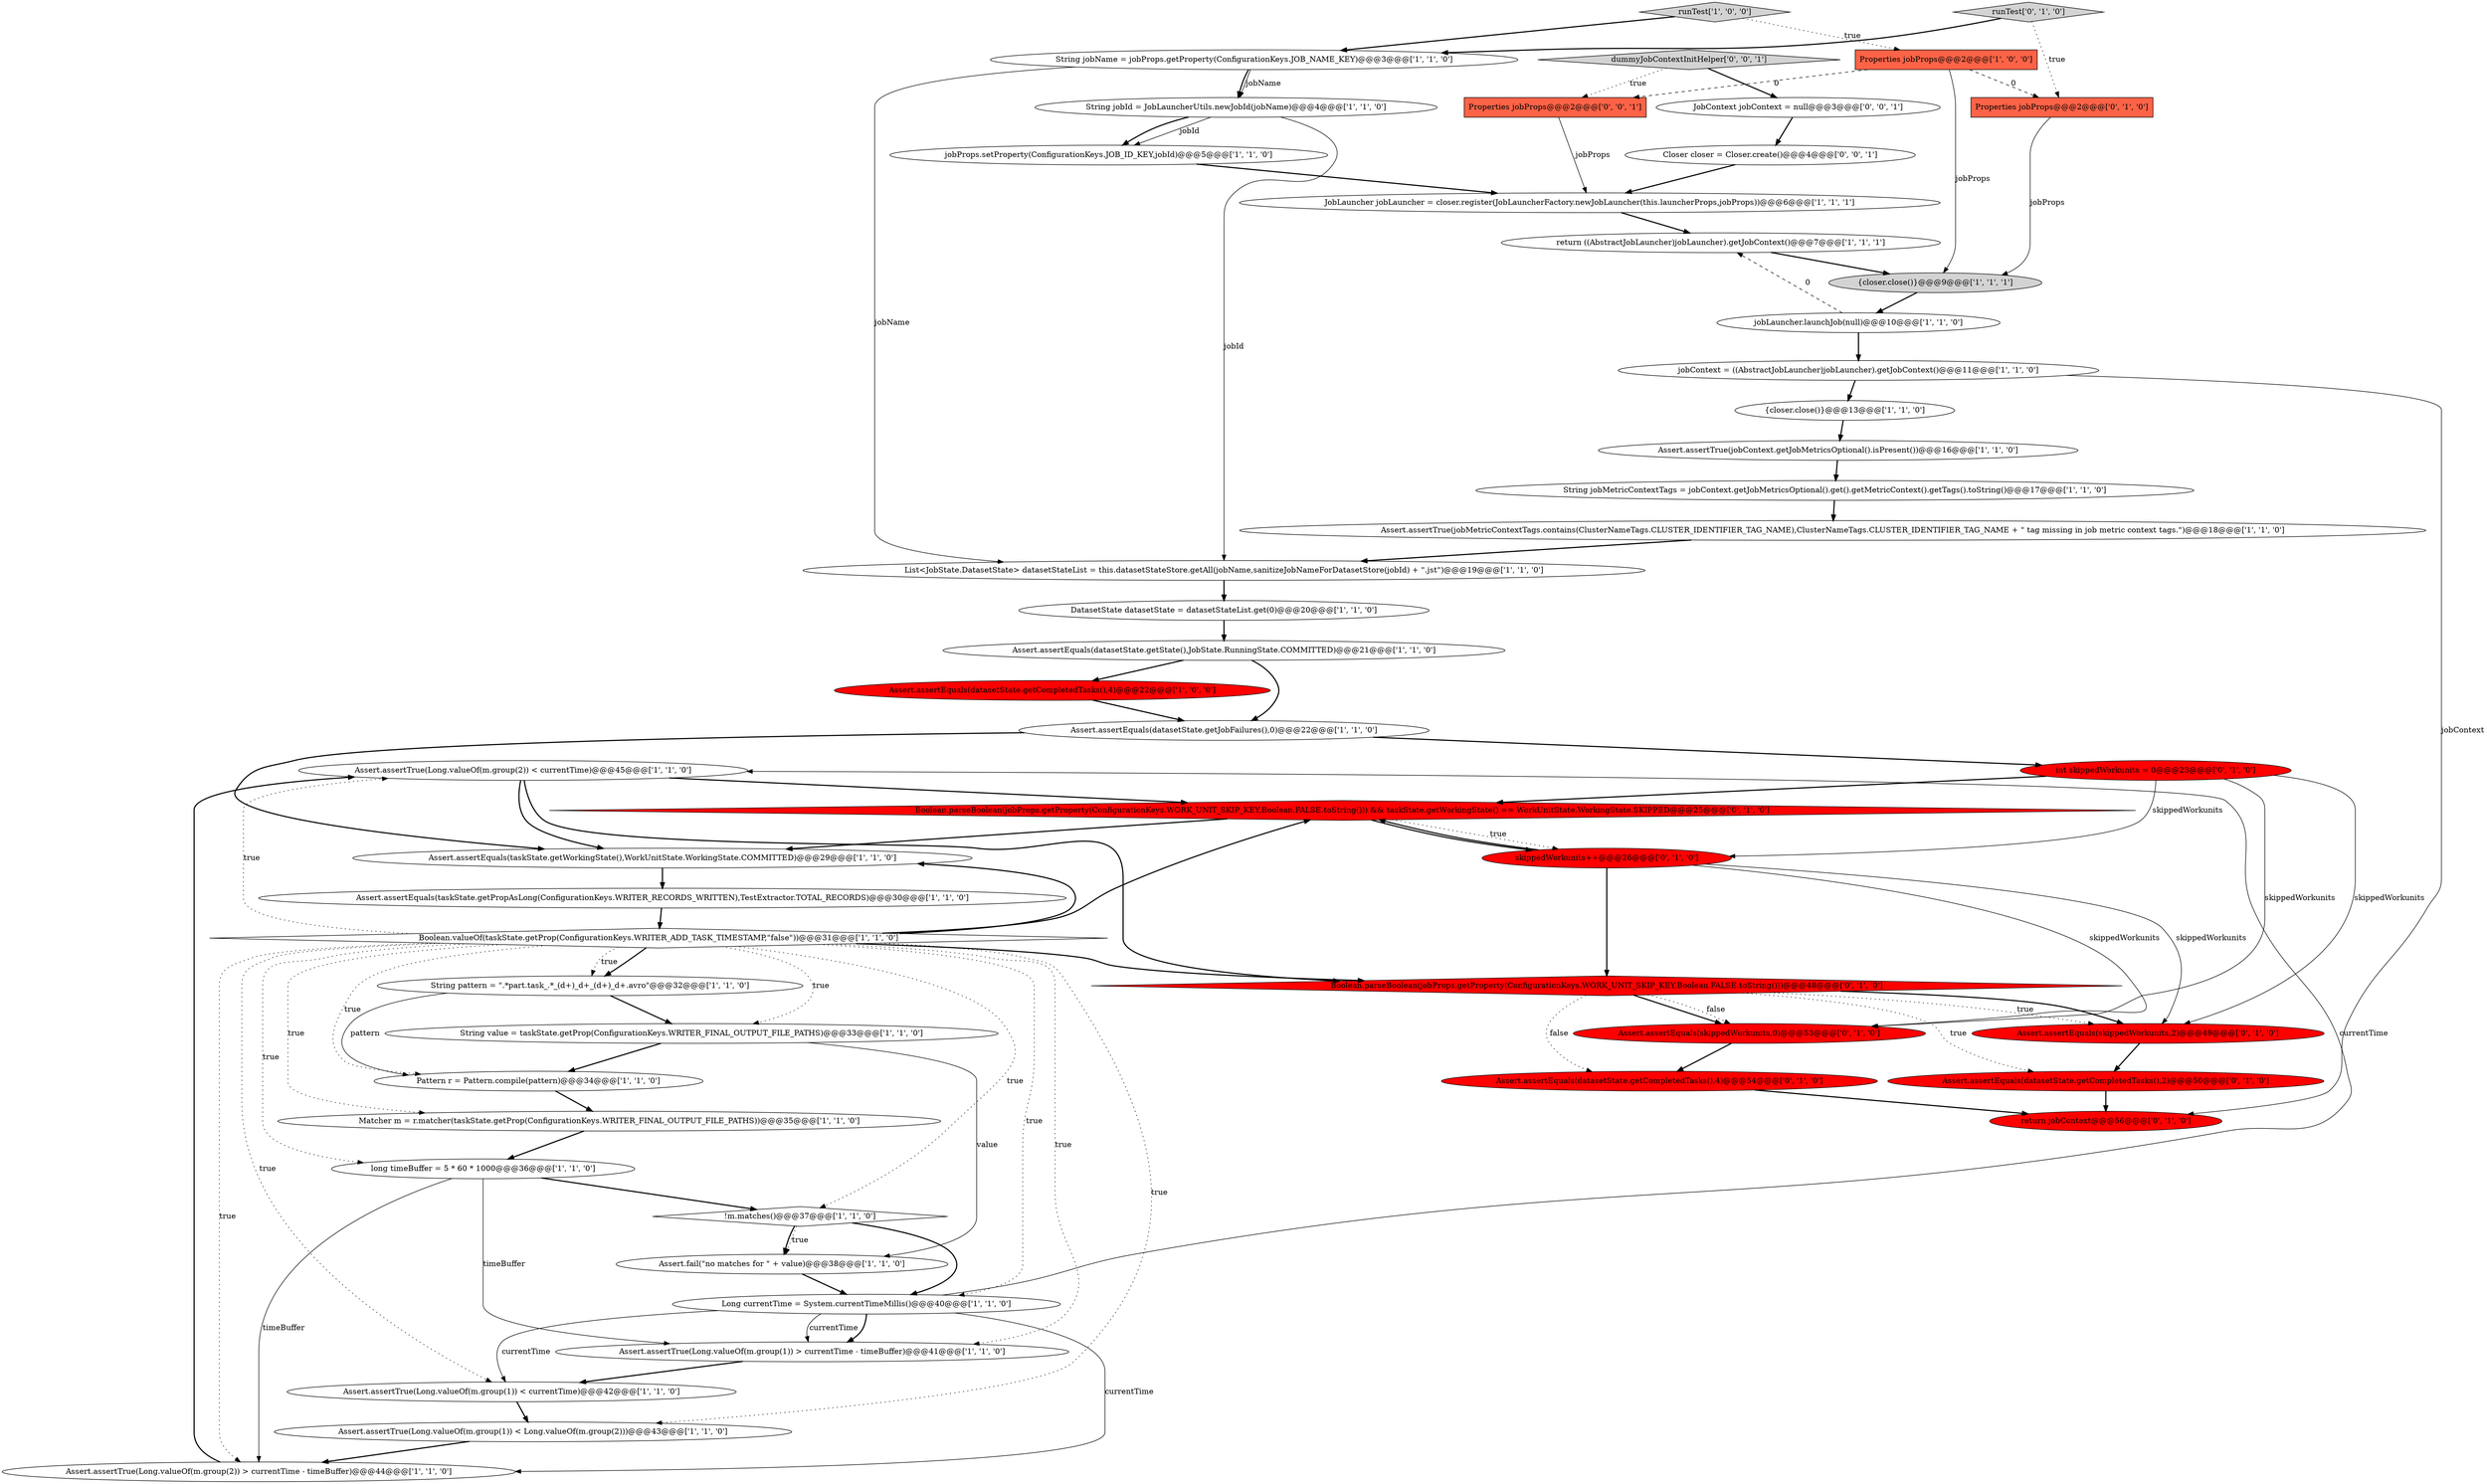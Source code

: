 digraph {
7 [style = filled, label = "Assert.assertTrue(Long.valueOf(m.group(2)) < currentTime)@@@45@@@['1', '1', '0']", fillcolor = white, shape = ellipse image = "AAA0AAABBB1BBB"];
24 [style = filled, label = "jobContext = ((AbstractJobLauncher)jobLauncher).getJobContext()@@@11@@@['1', '1', '0']", fillcolor = white, shape = ellipse image = "AAA0AAABBB1BBB"];
37 [style = filled, label = "Assert.assertEquals(skippedWorkunits,0)@@@53@@@['0', '1', '0']", fillcolor = red, shape = ellipse image = "AAA1AAABBB2BBB"];
38 [style = filled, label = "Boolean.parseBoolean(jobProps.getProperty(ConfigurationKeys.WORK_UNIT_SKIP_KEY,Boolean.FALSE.toString())) && taskState.getWorkingState() == WorkUnitState.WorkingState.SKIPPED@@@25@@@['0', '1', '0']", fillcolor = red, shape = diamond image = "AAA1AAABBB2BBB"];
23 [style = filled, label = "Assert.assertTrue(jobContext.getJobMetricsOptional().isPresent())@@@16@@@['1', '1', '0']", fillcolor = white, shape = ellipse image = "AAA0AAABBB1BBB"];
0 [style = filled, label = "Assert.assertTrue(Long.valueOf(m.group(1)) < currentTime)@@@42@@@['1', '1', '0']", fillcolor = white, shape = ellipse image = "AAA0AAABBB1BBB"];
42 [style = filled, label = "int skippedWorkunits = 0@@@23@@@['0', '1', '0']", fillcolor = red, shape = ellipse image = "AAA1AAABBB2BBB"];
17 [style = filled, label = "Assert.fail(\"no matches for \" + value)@@@38@@@['1', '1', '0']", fillcolor = white, shape = ellipse image = "AAA0AAABBB1BBB"];
6 [style = filled, label = "Assert.assertTrue(jobMetricContextTags.contains(ClusterNameTags.CLUSTER_IDENTIFIER_TAG_NAME),ClusterNameTags.CLUSTER_IDENTIFIER_TAG_NAME + \" tag missing in job metric context tags.\")@@@18@@@['1', '1', '0']", fillcolor = white, shape = ellipse image = "AAA0AAABBB1BBB"];
3 [style = filled, label = "long timeBuffer = 5 * 60 * 1000@@@36@@@['1', '1', '0']", fillcolor = white, shape = ellipse image = "AAA0AAABBB1BBB"];
49 [style = filled, label = "Closer closer = Closer.create()@@@4@@@['0', '0', '1']", fillcolor = white, shape = ellipse image = "AAA0AAABBB3BBB"];
31 [style = filled, label = "Assert.assertEquals(taskState.getPropAsLong(ConfigurationKeys.WRITER_RECORDS_WRITTEN),TestExtractor.TOTAL_RECORDS)@@@30@@@['1', '1', '0']", fillcolor = white, shape = ellipse image = "AAA0AAABBB1BBB"];
46 [style = filled, label = "Properties jobProps@@@2@@@['0', '0', '1']", fillcolor = tomato, shape = box image = "AAA0AAABBB3BBB"];
16 [style = filled, label = "Pattern r = Pattern.compile(pattern)@@@34@@@['1', '1', '0']", fillcolor = white, shape = ellipse image = "AAA0AAABBB1BBB"];
9 [style = filled, label = "JobLauncher jobLauncher = closer.register(JobLauncherFactory.newJobLauncher(this.launcherProps,jobProps))@@@6@@@['1', '1', '1']", fillcolor = white, shape = ellipse image = "AAA0AAABBB1BBB"];
14 [style = filled, label = "Long currentTime = System.currentTimeMillis()@@@40@@@['1', '1', '0']", fillcolor = white, shape = ellipse image = "AAA0AAABBB1BBB"];
44 [style = filled, label = "runTest['0', '1', '0']", fillcolor = lightgray, shape = diamond image = "AAA0AAABBB2BBB"];
25 [style = filled, label = "Assert.assertEquals(taskState.getWorkingState(),WorkUnitState.WorkingState.COMMITTED)@@@29@@@['1', '1', '0']", fillcolor = white, shape = ellipse image = "AAA0AAABBB1BBB"];
4 [style = filled, label = "Properties jobProps@@@2@@@['1', '0', '0']", fillcolor = tomato, shape = box image = "AAA1AAABBB1BBB"];
33 [style = filled, label = "Assert.assertEquals(datasetState.getJobFailures(),0)@@@22@@@['1', '1', '0']", fillcolor = white, shape = ellipse image = "AAA0AAABBB1BBB"];
13 [style = filled, label = "List<JobState.DatasetState> datasetStateList = this.datasetStateStore.getAll(jobName,sanitizeJobNameForDatasetStore(jobId) + \".jst\")@@@19@@@['1', '1', '0']", fillcolor = white, shape = ellipse image = "AAA0AAABBB1BBB"];
32 [style = filled, label = "String jobName = jobProps.getProperty(ConfigurationKeys.JOB_NAME_KEY)@@@3@@@['1', '1', '0']", fillcolor = white, shape = ellipse image = "AAA0AAABBB1BBB"];
11 [style = filled, label = "Boolean.valueOf(taskState.getProp(ConfigurationKeys.WRITER_ADD_TASK_TIMESTAMP,\"false\"))@@@31@@@['1', '1', '0']", fillcolor = white, shape = diamond image = "AAA0AAABBB1BBB"];
45 [style = filled, label = "Assert.assertEquals(datasetState.getCompletedTasks(),2)@@@50@@@['0', '1', '0']", fillcolor = red, shape = ellipse image = "AAA1AAABBB2BBB"];
20 [style = filled, label = "jobProps.setProperty(ConfigurationKeys.JOB_ID_KEY,jobId)@@@5@@@['1', '1', '0']", fillcolor = white, shape = ellipse image = "AAA0AAABBB1BBB"];
43 [style = filled, label = "Boolean.parseBoolean(jobProps.getProperty(ConfigurationKeys.WORK_UNIT_SKIP_KEY,Boolean.FALSE.toString()))@@@48@@@['0', '1', '0']", fillcolor = red, shape = diamond image = "AAA1AAABBB2BBB"];
35 [style = filled, label = "Assert.assertEquals(datasetState.getCompletedTasks(),4)@@@54@@@['0', '1', '0']", fillcolor = red, shape = ellipse image = "AAA1AAABBB2BBB"];
29 [style = filled, label = "Matcher m = r.matcher(taskState.getProp(ConfigurationKeys.WRITER_FINAL_OUTPUT_FILE_PATHS))@@@35@@@['1', '1', '0']", fillcolor = white, shape = ellipse image = "AAA0AAABBB1BBB"];
10 [style = filled, label = "Assert.assertTrue(Long.valueOf(m.group(2)) > currentTime - timeBuffer)@@@44@@@['1', '1', '0']", fillcolor = white, shape = ellipse image = "AAA0AAABBB1BBB"];
1 [style = filled, label = "runTest['1', '0', '0']", fillcolor = lightgray, shape = diamond image = "AAA0AAABBB1BBB"];
34 [style = filled, label = "!m.matches()@@@37@@@['1', '1', '0']", fillcolor = white, shape = diamond image = "AAA0AAABBB1BBB"];
30 [style = filled, label = "return ((AbstractJobLauncher)jobLauncher).getJobContext()@@@7@@@['1', '1', '1']", fillcolor = white, shape = ellipse image = "AAA0AAABBB1BBB"];
8 [style = filled, label = "Assert.assertTrue(Long.valueOf(m.group(1)) > currentTime - timeBuffer)@@@41@@@['1', '1', '0']", fillcolor = white, shape = ellipse image = "AAA0AAABBB1BBB"];
48 [style = filled, label = "JobContext jobContext = null@@@3@@@['0', '0', '1']", fillcolor = white, shape = ellipse image = "AAA0AAABBB3BBB"];
22 [style = filled, label = "String pattern = \".*part.task_.*_(\d+)_\d+_(\d+)_\d+.avro\"@@@32@@@['1', '1', '0']", fillcolor = white, shape = ellipse image = "AAA0AAABBB1BBB"];
39 [style = filled, label = "return jobContext@@@56@@@['0', '1', '0']", fillcolor = red, shape = ellipse image = "AAA1AAABBB2BBB"];
19 [style = filled, label = "Assert.assertEquals(datasetState.getState(),JobState.RunningState.COMMITTED)@@@21@@@['1', '1', '0']", fillcolor = white, shape = ellipse image = "AAA0AAABBB1BBB"];
12 [style = filled, label = "String value = taskState.getProp(ConfigurationKeys.WRITER_FINAL_OUTPUT_FILE_PATHS)@@@33@@@['1', '1', '0']", fillcolor = white, shape = ellipse image = "AAA0AAABBB1BBB"];
40 [style = filled, label = "Assert.assertEquals(skippedWorkunits,2)@@@49@@@['0', '1', '0']", fillcolor = red, shape = ellipse image = "AAA1AAABBB2BBB"];
36 [style = filled, label = "skippedWorkunits++@@@26@@@['0', '1', '0']", fillcolor = red, shape = ellipse image = "AAA1AAABBB2BBB"];
47 [style = filled, label = "dummyJobContextInitHelper['0', '0', '1']", fillcolor = lightgray, shape = diamond image = "AAA0AAABBB3BBB"];
21 [style = filled, label = "Assert.assertTrue(Long.valueOf(m.group(1)) < Long.valueOf(m.group(2)))@@@43@@@['1', '1', '0']", fillcolor = white, shape = ellipse image = "AAA0AAABBB1BBB"];
41 [style = filled, label = "Properties jobProps@@@2@@@['0', '1', '0']", fillcolor = tomato, shape = box image = "AAA1AAABBB2BBB"];
5 [style = filled, label = "Assert.assertEquals(datasetState.getCompletedTasks(),4)@@@22@@@['1', '0', '0']", fillcolor = red, shape = ellipse image = "AAA1AAABBB1BBB"];
2 [style = filled, label = "String jobMetricContextTags = jobContext.getJobMetricsOptional().get().getMetricContext().getTags().toString()@@@17@@@['1', '1', '0']", fillcolor = white, shape = ellipse image = "AAA0AAABBB1BBB"];
26 [style = filled, label = "jobLauncher.launchJob(null)@@@10@@@['1', '1', '0']", fillcolor = white, shape = ellipse image = "AAA0AAABBB1BBB"];
18 [style = filled, label = "{closer.close()}@@@13@@@['1', '1', '0']", fillcolor = white, shape = ellipse image = "AAA0AAABBB1BBB"];
27 [style = filled, label = "DatasetState datasetState = datasetStateList.get(0)@@@20@@@['1', '1', '0']", fillcolor = white, shape = ellipse image = "AAA0AAABBB1BBB"];
15 [style = filled, label = "{closer.close()}@@@9@@@['1', '1', '1']", fillcolor = lightgray, shape = ellipse image = "AAA0AAABBB1BBB"];
28 [style = filled, label = "String jobId = JobLauncherUtils.newJobId(jobName)@@@4@@@['1', '1', '0']", fillcolor = white, shape = ellipse image = "AAA0AAABBB1BBB"];
21->10 [style = bold, label=""];
28->20 [style = bold, label=""];
20->9 [style = bold, label=""];
2->6 [style = bold, label=""];
11->12 [style = dotted, label="true"];
4->15 [style = solid, label="jobProps"];
12->17 [style = solid, label="value"];
14->10 [style = solid, label="currentTime"];
25->31 [style = bold, label=""];
3->34 [style = bold, label=""];
8->0 [style = bold, label=""];
43->40 [style = bold, label=""];
19->5 [style = bold, label=""];
11->34 [style = dotted, label="true"];
14->0 [style = solid, label="currentTime"];
33->25 [style = bold, label=""];
17->14 [style = bold, label=""];
47->46 [style = dotted, label="true"];
33->42 [style = bold, label=""];
11->0 [style = dotted, label="true"];
34->17 [style = bold, label=""];
42->40 [style = solid, label="skippedWorkunits"];
7->43 [style = bold, label=""];
28->20 [style = solid, label="jobId"];
11->8 [style = dotted, label="true"];
27->19 [style = bold, label=""];
11->25 [style = bold, label=""];
11->7 [style = dotted, label="true"];
48->49 [style = bold, label=""];
5->33 [style = bold, label=""];
47->48 [style = bold, label=""];
11->10 [style = dotted, label="true"];
16->29 [style = bold, label=""];
11->14 [style = dotted, label="true"];
14->7 [style = solid, label="currentTime"];
0->21 [style = bold, label=""];
11->43 [style = bold, label=""];
1->4 [style = dotted, label="true"];
36->37 [style = solid, label="skippedWorkunits"];
26->24 [style = bold, label=""];
24->18 [style = bold, label=""];
10->7 [style = bold, label=""];
31->11 [style = bold, label=""];
43->35 [style = dotted, label="false"];
44->32 [style = bold, label=""];
24->39 [style = solid, label="jobContext"];
11->16 [style = dotted, label="true"];
1->32 [style = bold, label=""];
38->25 [style = bold, label=""];
14->8 [style = bold, label=""];
32->13 [style = solid, label="jobName"];
34->14 [style = bold, label=""];
3->8 [style = solid, label="timeBuffer"];
42->38 [style = bold, label=""];
30->15 [style = bold, label=""];
4->41 [style = dashed, label="0"];
19->33 [style = bold, label=""];
36->43 [style = bold, label=""];
18->23 [style = bold, label=""];
42->37 [style = solid, label="skippedWorkunits"];
11->29 [style = dotted, label="true"];
35->39 [style = bold, label=""];
4->46 [style = dashed, label="0"];
41->15 [style = solid, label="jobProps"];
3->10 [style = solid, label="timeBuffer"];
46->9 [style = solid, label="jobProps"];
26->30 [style = dashed, label="0"];
13->27 [style = bold, label=""];
6->13 [style = bold, label=""];
11->22 [style = bold, label=""];
43->40 [style = dotted, label="true"];
28->13 [style = solid, label="jobId"];
23->2 [style = bold, label=""];
37->35 [style = bold, label=""];
11->3 [style = dotted, label="true"];
38->36 [style = dotted, label="true"];
45->39 [style = bold, label=""];
11->38 [style = bold, label=""];
14->8 [style = solid, label="currentTime"];
29->3 [style = bold, label=""];
38->36 [style = bold, label=""];
9->30 [style = bold, label=""];
12->16 [style = bold, label=""];
43->37 [style = bold, label=""];
36->40 [style = solid, label="skippedWorkunits"];
11->22 [style = dotted, label="true"];
15->26 [style = bold, label=""];
7->38 [style = bold, label=""];
42->36 [style = solid, label="skippedWorkunits"];
34->17 [style = dotted, label="true"];
43->45 [style = dotted, label="true"];
22->12 [style = bold, label=""];
32->28 [style = solid, label="jobName"];
43->37 [style = dotted, label="false"];
7->25 [style = bold, label=""];
40->45 [style = bold, label=""];
36->38 [style = bold, label=""];
11->21 [style = dotted, label="true"];
49->9 [style = bold, label=""];
32->28 [style = bold, label=""];
22->16 [style = solid, label="pattern"];
44->41 [style = dotted, label="true"];
}
